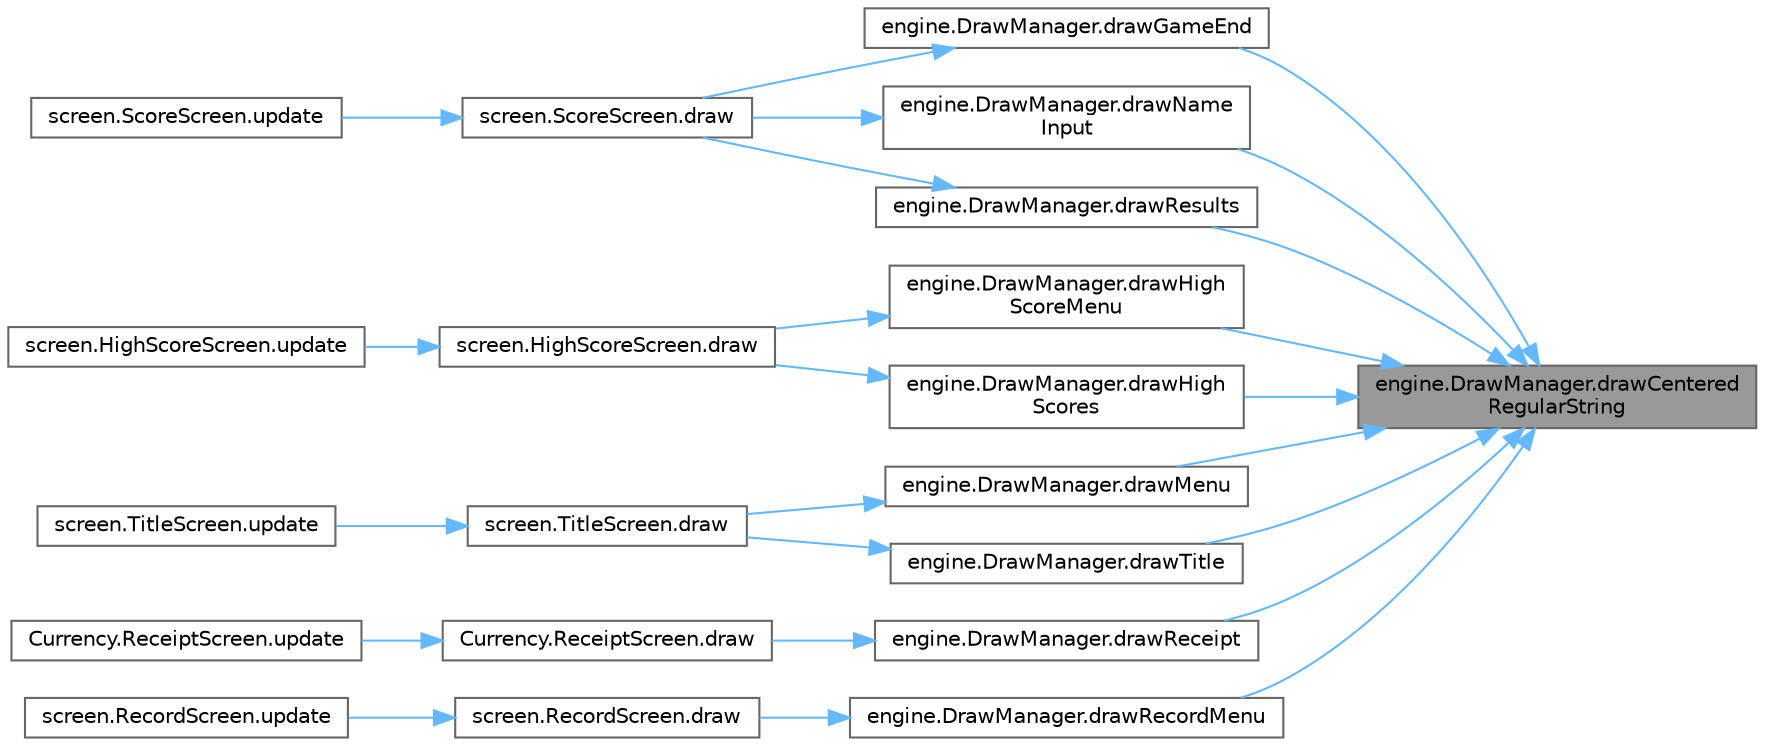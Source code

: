 digraph "engine.DrawManager.drawCenteredRegularString"
{
 // LATEX_PDF_SIZE
  bgcolor="transparent";
  edge [fontname=Helvetica,fontsize=10,labelfontname=Helvetica,labelfontsize=10];
  node [fontname=Helvetica,fontsize=10,shape=box,height=0.2,width=0.4];
  rankdir="RL";
  Node1 [id="Node000001",label="engine.DrawManager.drawCentered\lRegularString",height=0.2,width=0.4,color="gray40", fillcolor="grey60", style="filled", fontcolor="black",tooltip="Draws a centered string on regular font."];
  Node1 -> Node2 [id="edge1_Node000001_Node000002",dir="back",color="steelblue1",style="solid",tooltip=" "];
  Node2 [id="Node000002",label="engine.DrawManager.drawGameEnd",height=0.2,width=0.4,color="grey40", fillcolor="white", style="filled",URL="$classengine_1_1_draw_manager.html#ad66e87db64bc234bbbf85e9380811ad5",tooltip="Draws basic content of game end screen."];
  Node2 -> Node3 [id="edge2_Node000002_Node000003",dir="back",color="steelblue1",style="solid",tooltip=" "];
  Node3 [id="Node000003",label="screen.ScoreScreen.draw",height=0.2,width=0.4,color="grey40", fillcolor="white", style="filled",URL="$classscreen_1_1_score_screen.html#a6dcccac9ed794d82c023319c75cdbf22",tooltip="Draws the elements associated with the screen."];
  Node3 -> Node4 [id="edge3_Node000003_Node000004",dir="back",color="steelblue1",style="solid",tooltip=" "];
  Node4 [id="Node000004",label="screen.ScoreScreen.update",height=0.2,width=0.4,color="grey40", fillcolor="white", style="filled",URL="$classscreen_1_1_score_screen.html#a38e621d92395da75408301bb9873dbdf",tooltip="Updates the elements on screen and checks for events."];
  Node1 -> Node5 [id="edge4_Node000001_Node000005",dir="back",color="steelblue1",style="solid",tooltip=" "];
  Node5 [id="Node000005",label="engine.DrawManager.drawHigh\lScoreMenu",height=0.2,width=0.4,color="grey40", fillcolor="white", style="filled",URL="$classengine_1_1_draw_manager.html#abf01bc58de60cf927e292221a955b8bf",tooltip="Draws high score screen title and instructions."];
  Node5 -> Node6 [id="edge5_Node000005_Node000006",dir="back",color="steelblue1",style="solid",tooltip=" "];
  Node6 [id="Node000006",label="screen.HighScoreScreen.draw",height=0.2,width=0.4,color="grey40", fillcolor="white", style="filled",URL="$classscreen_1_1_high_score_screen.html#ac1bf2de37016bbe023dd444517e4c4de",tooltip="Draws the elements associated with the screen."];
  Node6 -> Node7 [id="edge6_Node000006_Node000007",dir="back",color="steelblue1",style="solid",tooltip=" "];
  Node7 [id="Node000007",label="screen.HighScoreScreen.update",height=0.2,width=0.4,color="grey40", fillcolor="white", style="filled",URL="$classscreen_1_1_high_score_screen.html#adec70baa7a1861f519c3a23490cc081e",tooltip="Updates the elements on screen and checks for events."];
  Node1 -> Node8 [id="edge7_Node000001_Node000008",dir="back",color="steelblue1",style="solid",tooltip=" "];
  Node8 [id="Node000008",label="engine.DrawManager.drawHigh\lScores",height=0.2,width=0.4,color="grey40", fillcolor="white", style="filled",URL="$classengine_1_1_draw_manager.html#ad13d007f658c701df06cc21dc8242638",tooltip="Draws high scores."];
  Node8 -> Node6 [id="edge8_Node000008_Node000006",dir="back",color="steelblue1",style="solid",tooltip=" "];
  Node1 -> Node9 [id="edge9_Node000001_Node000009",dir="back",color="steelblue1",style="solid",tooltip=" "];
  Node9 [id="Node000009",label="engine.DrawManager.drawMenu",height=0.2,width=0.4,color="grey40", fillcolor="white", style="filled",URL="$classengine_1_1_draw_manager.html#aa8899ff89b1b8cb4a30c6248ab3386f4",tooltip=" "];
  Node9 -> Node10 [id="edge10_Node000009_Node000010",dir="back",color="steelblue1",style="solid",tooltip=" "];
  Node10 [id="Node000010",label="screen.TitleScreen.draw",height=0.2,width=0.4,color="grey40", fillcolor="white", style="filled",URL="$classscreen_1_1_title_screen.html#a6194c8e8f96a4ba27c9433bfe2a47b59",tooltip="Draws the elements associated with the screen."];
  Node10 -> Node11 [id="edge11_Node000010_Node000011",dir="back",color="steelblue1",style="solid",tooltip=" "];
  Node11 [id="Node000011",label="screen.TitleScreen.update",height=0.2,width=0.4,color="grey40", fillcolor="white", style="filled",URL="$classscreen_1_1_title_screen.html#a3d9cb268fcea0fb80c636094b7da3a3d",tooltip="Updates the elements on screen and checks for events."];
  Node1 -> Node12 [id="edge12_Node000001_Node000012",dir="back",color="steelblue1",style="solid",tooltip=" "];
  Node12 [id="Node000012",label="engine.DrawManager.drawName\lInput",height=0.2,width=0.4,color="grey40", fillcolor="white", style="filled",URL="$classengine_1_1_draw_manager.html#a9646fd9ac950153ef781b91e7df6f8e5",tooltip="Draws interactive characters for name input."];
  Node12 -> Node3 [id="edge13_Node000012_Node000003",dir="back",color="steelblue1",style="solid",tooltip=" "];
  Node1 -> Node13 [id="edge14_Node000001_Node000013",dir="back",color="steelblue1",style="solid",tooltip=" "];
  Node13 [id="Node000013",label="engine.DrawManager.drawReceipt",height=0.2,width=0.4,color="grey40", fillcolor="white", style="filled",URL="$classengine_1_1_draw_manager.html#a3a4c805d68a2cb1265ef7c3cd8f3ff42",tooltip="Show ReceiptScreen."];
  Node13 -> Node14 [id="edge15_Node000013_Node000014",dir="back",color="steelblue1",style="solid",tooltip=" "];
  Node14 [id="Node000014",label="Currency.ReceiptScreen.draw",height=0.2,width=0.4,color="grey40", fillcolor="white", style="filled",URL="$class_currency_1_1_receipt_screen.html#a6c8320866245be6a855d7253627548ad",tooltip="Draws the elements associated with the screen."];
  Node14 -> Node15 [id="edge16_Node000014_Node000015",dir="back",color="steelblue1",style="solid",tooltip=" "];
  Node15 [id="Node000015",label="Currency.ReceiptScreen.update",height=0.2,width=0.4,color="grey40", fillcolor="white", style="filled",URL="$class_currency_1_1_receipt_screen.html#ad1a8f6ed95eff0f0542c0ae9c6eda729",tooltip="Updates the elements on screen and checks for events."];
  Node1 -> Node16 [id="edge17_Node000001_Node000016",dir="back",color="steelblue1",style="solid",tooltip=" "];
  Node16 [id="Node000016",label="engine.DrawManager.drawRecordMenu",height=0.2,width=0.4,color="grey40", fillcolor="white", style="filled",URL="$classengine_1_1_draw_manager.html#acb0267841599f43f80dd90f3f6c9bce6",tooltip="Draws recent score(record) screen title and instructions."];
  Node16 -> Node17 [id="edge18_Node000016_Node000017",dir="back",color="steelblue1",style="solid",tooltip=" "];
  Node17 [id="Node000017",label="screen.RecordScreen.draw",height=0.2,width=0.4,color="grey40", fillcolor="white", style="filled",URL="$classscreen_1_1_record_screen.html#ae2d0b2ece394edb7d9b61281b643f78e",tooltip="Draws the elements associated with the screen."];
  Node17 -> Node18 [id="edge19_Node000017_Node000018",dir="back",color="steelblue1",style="solid",tooltip=" "];
  Node18 [id="Node000018",label="screen.RecordScreen.update",height=0.2,width=0.4,color="grey40", fillcolor="white", style="filled",URL="$classscreen_1_1_record_screen.html#a8fcd1a5dbd99e5dc2b991997d682c418",tooltip="Updates the elements on screen and checks for events."];
  Node1 -> Node19 [id="edge20_Node000001_Node000019",dir="back",color="steelblue1",style="solid",tooltip=" "];
  Node19 [id="Node000019",label="engine.DrawManager.drawResults",height=0.2,width=0.4,color="grey40", fillcolor="white", style="filled",URL="$classengine_1_1_draw_manager.html#af55357396719789c8a67b8685c865a0a",tooltip="Draws game results."];
  Node19 -> Node3 [id="edge21_Node000019_Node000003",dir="back",color="steelblue1",style="solid",tooltip=" "];
  Node1 -> Node20 [id="edge22_Node000001_Node000020",dir="back",color="steelblue1",style="solid",tooltip=" "];
  Node20 [id="Node000020",label="engine.DrawManager.drawTitle",height=0.2,width=0.4,color="grey40", fillcolor="white", style="filled",URL="$classengine_1_1_draw_manager.html#a9717db7825e6ee5989a8afb98eb11461",tooltip="Draws game title."];
  Node20 -> Node10 [id="edge23_Node000020_Node000010",dir="back",color="steelblue1",style="solid",tooltip=" "];
}
